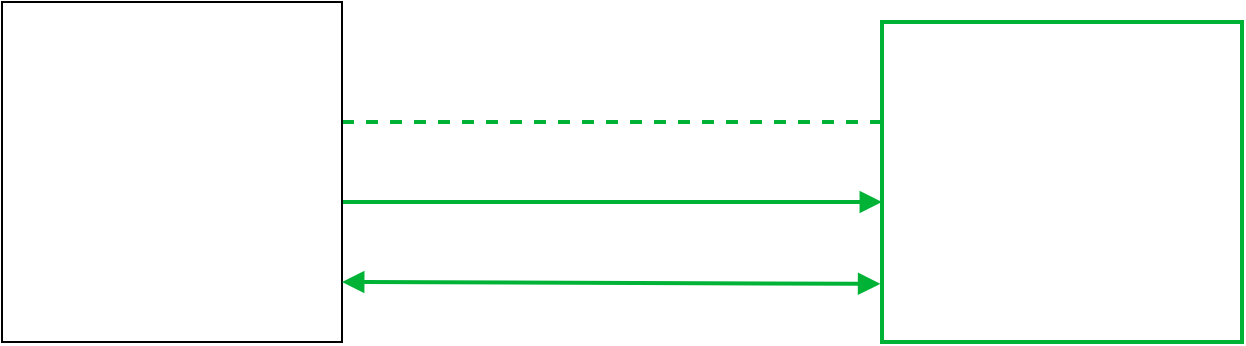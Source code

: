 <mxfile version="24.3.1" type="github">
  <diagram name="第 1 页" id="aGuEFTrz3le6_Y2N7NBL">
    <mxGraphModel dx="1000" dy="565" grid="1" gridSize="10" guides="1" tooltips="1" connect="1" arrows="1" fold="1" page="1" pageScale="1" pageWidth="827" pageHeight="1169" math="0" shadow="0">
      <root>
        <mxCell id="0" />
        <mxCell id="1" parent="0" />
        <mxCell id="cvGecqLa2o_kEHjf4Bo8-20" value="" style="edgeStyle=none;rounded=0;html=1;jettySize=auto;orthogonalLoop=1;strokeColor=#00B336;strokeWidth=2;fontColor=#000000;jumpStyle=none;endArrow=none;endFill=0;startArrow=none;dashed=1;" edge="1" parent="1">
          <mxGeometry width="100" relative="1" as="geometry">
            <mxPoint x="270" y="320" as="sourcePoint" />
            <mxPoint x="540" y="320" as="targetPoint" />
          </mxGeometry>
        </mxCell>
        <mxCell id="cvGecqLa2o_kEHjf4Bo8-21" value="" style="edgeStyle=none;rounded=0;html=1;jettySize=auto;orthogonalLoop=1;strokeColor=#00B336;strokeWidth=2;fontColor=#000000;jumpStyle=none;endArrow=block;endFill=1;startArrow=none;" edge="1" parent="1">
          <mxGeometry width="100" relative="1" as="geometry">
            <mxPoint x="270" y="360" as="sourcePoint" />
            <mxPoint x="540" y="360" as="targetPoint" />
          </mxGeometry>
        </mxCell>
        <mxCell id="cvGecqLa2o_kEHjf4Bo8-102" value="" style="whiteSpace=wrap;html=1;aspect=fixed;" vertex="1" parent="1">
          <mxGeometry x="100" y="260" width="170" height="170" as="geometry" />
        </mxCell>
        <mxCell id="cvGecqLa2o_kEHjf4Bo8-106" value="" style="edgeStyle=none;rounded=0;html=1;entryX=-0.005;entryY=0.829;jettySize=auto;orthogonalLoop=1;strokeColor=#00B336;strokeWidth=2;fontColor=#000000;jumpStyle=none;endArrow=block;endFill=1;startArrow=block;startFill=1;entryDx=0;entryDy=0;entryPerimeter=0;" edge="1" parent="1">
          <mxGeometry width="100" relative="1" as="geometry">
            <mxPoint x="270" y="400" as="sourcePoint" />
            <mxPoint x="539.15" y="400.93" as="targetPoint" />
          </mxGeometry>
        </mxCell>
        <mxCell id="cvGecqLa2o_kEHjf4Bo8-107" value="" style="rounded=0;whiteSpace=wrap;html=1;fillColor=none;strokeColor=#00B336;strokeWidth=2;" vertex="1" parent="1">
          <mxGeometry x="540" y="270" width="180" height="160" as="geometry" />
        </mxCell>
      </root>
    </mxGraphModel>
  </diagram>
</mxfile>
